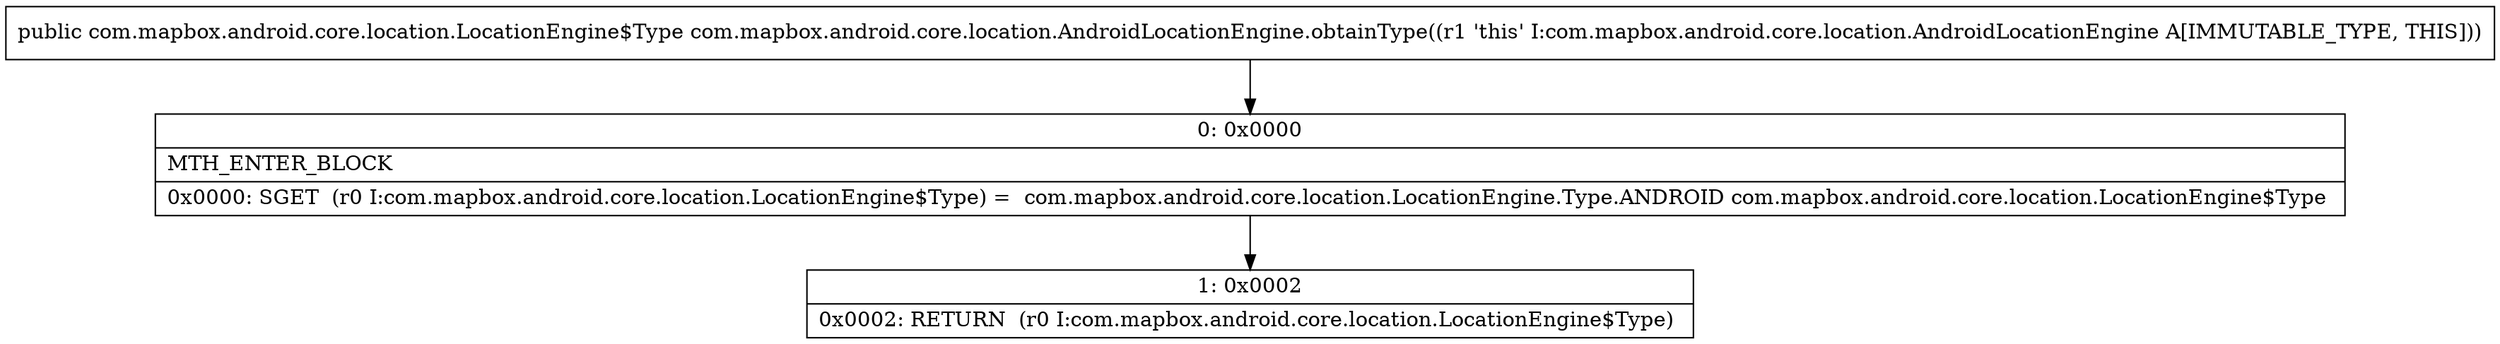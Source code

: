 digraph "CFG forcom.mapbox.android.core.location.AndroidLocationEngine.obtainType()Lcom\/mapbox\/android\/core\/location\/LocationEngine$Type;" {
Node_0 [shape=record,label="{0\:\ 0x0000|MTH_ENTER_BLOCK\l|0x0000: SGET  (r0 I:com.mapbox.android.core.location.LocationEngine$Type) =  com.mapbox.android.core.location.LocationEngine.Type.ANDROID com.mapbox.android.core.location.LocationEngine$Type \l}"];
Node_1 [shape=record,label="{1\:\ 0x0002|0x0002: RETURN  (r0 I:com.mapbox.android.core.location.LocationEngine$Type) \l}"];
MethodNode[shape=record,label="{public com.mapbox.android.core.location.LocationEngine$Type com.mapbox.android.core.location.AndroidLocationEngine.obtainType((r1 'this' I:com.mapbox.android.core.location.AndroidLocationEngine A[IMMUTABLE_TYPE, THIS])) }"];
MethodNode -> Node_0;
Node_0 -> Node_1;
}

